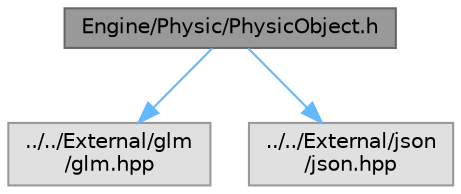 digraph "Engine/Physic/PhysicObject.h"
{
 // LATEX_PDF_SIZE
  bgcolor="transparent";
  edge [fontname=Helvetica,fontsize=10,labelfontname=Helvetica,labelfontsize=10];
  node [fontname=Helvetica,fontsize=10,shape=box,height=0.2,width=0.4];
  Node1 [id="Node000001",label="Engine/Physic/PhysicObject.h",height=0.2,width=0.4,color="gray40", fillcolor="grey60", style="filled", fontcolor="black",tooltip="Define la clase PhysicObject para representar un objeto físico en la simulación, proporcionando métod..."];
  Node1 -> Node2 [id="edge1_Node000001_Node000002",color="steelblue1",style="solid",tooltip=" "];
  Node2 [id="Node000002",label="../../External/glm\l/glm.hpp",height=0.2,width=0.4,color="grey60", fillcolor="#E0E0E0", style="filled",tooltip=" "];
  Node1 -> Node3 [id="edge2_Node000001_Node000003",color="steelblue1",style="solid",tooltip=" "];
  Node3 [id="Node000003",label="../../External/json\l/json.hpp",height=0.2,width=0.4,color="grey60", fillcolor="#E0E0E0", style="filled",tooltip=" "];
}

